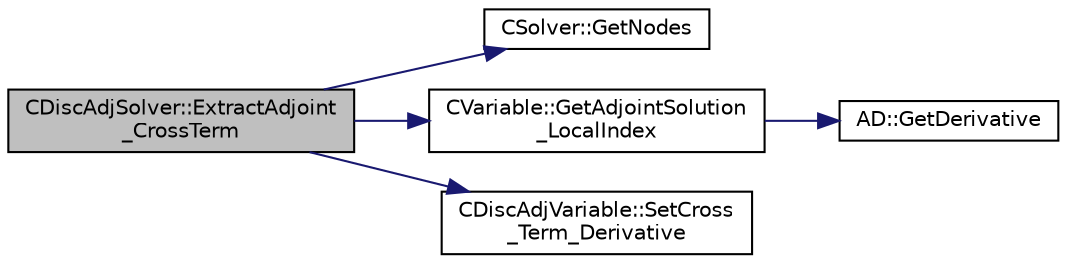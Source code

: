 digraph "CDiscAdjSolver::ExtractAdjoint_CrossTerm"
{
  edge [fontname="Helvetica",fontsize="10",labelfontname="Helvetica",labelfontsize="10"];
  node [fontname="Helvetica",fontsize="10",shape=record];
  rankdir="LR";
  Node40 [label="CDiscAdjSolver::ExtractAdjoint\l_CrossTerm",height=0.2,width=0.4,color="black", fillcolor="grey75", style="filled", fontcolor="black"];
  Node40 -> Node41 [color="midnightblue",fontsize="10",style="solid",fontname="Helvetica"];
  Node41 [label="CSolver::GetNodes",height=0.2,width=0.4,color="black", fillcolor="white", style="filled",URL="$class_c_solver.html#af3198e52a2ea377bb765647b5e697197",tooltip="Allow outside access to the nodes of the solver, containing conservatives, primitives, etc. "];
  Node40 -> Node42 [color="midnightblue",fontsize="10",style="solid",fontname="Helvetica"];
  Node42 [label="CVariable::GetAdjointSolution\l_LocalIndex",height=0.2,width=0.4,color="black", fillcolor="white", style="filled",URL="$class_c_variable.html#ac5984c894a267f112858ea45ec48a544",tooltip="Get the adjoint values of the solution. "];
  Node42 -> Node43 [color="midnightblue",fontsize="10",style="solid",fontname="Helvetica"];
  Node43 [label="AD::GetDerivative",height=0.2,width=0.4,color="black", fillcolor="white", style="filled",URL="$namespace_a_d.html#a305f38ce692ce2f4269c05a022fe2ff5",tooltip="Extracts the adjoint value at index. "];
  Node40 -> Node44 [color="midnightblue",fontsize="10",style="solid",fontname="Helvetica"];
  Node44 [label="CDiscAdjVariable::SetCross\l_Term_Derivative",height=0.2,width=0.4,color="black", fillcolor="white", style="filled",URL="$class_c_disc_adj_variable.html#a3f10063dc9c00b467526d8b81e2b94b1",tooltip="Set the contribution of crossed terms into the derivative. "];
}
